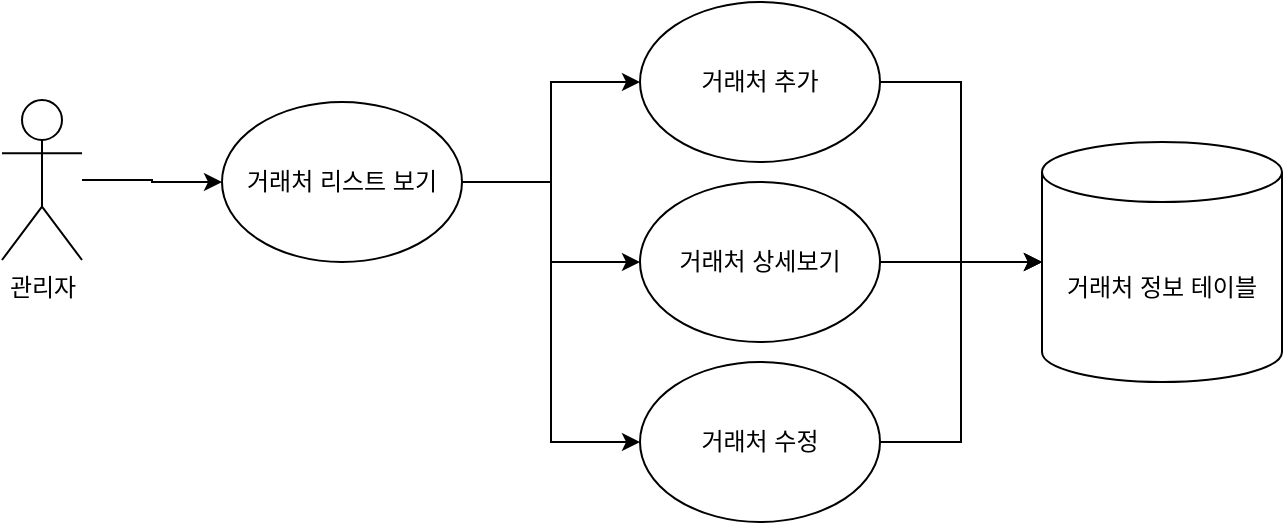 <mxfile version="21.3.7" type="device">
  <diagram name="페이지-1" id="s3Gi-IUaLqUnBdrQD1ED">
    <mxGraphModel dx="1395" dy="657" grid="1" gridSize="10" guides="1" tooltips="1" connect="1" arrows="1" fold="1" page="1" pageScale="1" pageWidth="4681" pageHeight="3300" math="0" shadow="0">
      <root>
        <mxCell id="0" />
        <mxCell id="1" parent="0" />
        <mxCell id="hsQ2Z93O_LWTNkZIM1Nz-11" style="edgeStyle=orthogonalEdgeStyle;rounded=0;orthogonalLoop=1;jettySize=auto;html=1;entryX=0;entryY=0.5;entryDx=0;entryDy=0;" edge="1" parent="1" source="hsQ2Z93O_LWTNkZIM1Nz-1" target="hsQ2Z93O_LWTNkZIM1Nz-7">
          <mxGeometry relative="1" as="geometry" />
        </mxCell>
        <mxCell id="hsQ2Z93O_LWTNkZIM1Nz-1" value="관리자" style="shape=umlActor;verticalLabelPosition=bottom;verticalAlign=top;html=1;outlineConnect=0;" vertex="1" parent="1">
          <mxGeometry x="280" y="160" width="40" height="80" as="geometry" />
        </mxCell>
        <mxCell id="hsQ2Z93O_LWTNkZIM1Nz-12" style="edgeStyle=orthogonalEdgeStyle;rounded=0;orthogonalLoop=1;jettySize=auto;html=1;entryX=0;entryY=0.5;entryDx=0;entryDy=0;" edge="1" parent="1" source="hsQ2Z93O_LWTNkZIM1Nz-7" target="hsQ2Z93O_LWTNkZIM1Nz-8">
          <mxGeometry relative="1" as="geometry" />
        </mxCell>
        <mxCell id="hsQ2Z93O_LWTNkZIM1Nz-13" style="edgeStyle=orthogonalEdgeStyle;rounded=0;orthogonalLoop=1;jettySize=auto;html=1;entryX=0;entryY=0.5;entryDx=0;entryDy=0;" edge="1" parent="1" source="hsQ2Z93O_LWTNkZIM1Nz-7" target="hsQ2Z93O_LWTNkZIM1Nz-9">
          <mxGeometry relative="1" as="geometry" />
        </mxCell>
        <mxCell id="hsQ2Z93O_LWTNkZIM1Nz-14" style="edgeStyle=orthogonalEdgeStyle;rounded=0;orthogonalLoop=1;jettySize=auto;html=1;entryX=0;entryY=0.5;entryDx=0;entryDy=0;" edge="1" parent="1" source="hsQ2Z93O_LWTNkZIM1Nz-7" target="hsQ2Z93O_LWTNkZIM1Nz-10">
          <mxGeometry relative="1" as="geometry" />
        </mxCell>
        <mxCell id="hsQ2Z93O_LWTNkZIM1Nz-7" value="거래처 리스트 보기" style="ellipse;whiteSpace=wrap;html=1;" vertex="1" parent="1">
          <mxGeometry x="390" y="161" width="120" height="80" as="geometry" />
        </mxCell>
        <mxCell id="hsQ2Z93O_LWTNkZIM1Nz-18" style="edgeStyle=orthogonalEdgeStyle;rounded=0;orthogonalLoop=1;jettySize=auto;html=1;entryX=0;entryY=0.5;entryDx=0;entryDy=0;entryPerimeter=0;" edge="1" parent="1" source="hsQ2Z93O_LWTNkZIM1Nz-8" target="hsQ2Z93O_LWTNkZIM1Nz-15">
          <mxGeometry relative="1" as="geometry" />
        </mxCell>
        <mxCell id="hsQ2Z93O_LWTNkZIM1Nz-8" value="거래처 추가" style="ellipse;whiteSpace=wrap;html=1;" vertex="1" parent="1">
          <mxGeometry x="599" y="111" width="120" height="80" as="geometry" />
        </mxCell>
        <mxCell id="hsQ2Z93O_LWTNkZIM1Nz-16" style="edgeStyle=orthogonalEdgeStyle;rounded=0;orthogonalLoop=1;jettySize=auto;html=1;entryX=0;entryY=0.5;entryDx=0;entryDy=0;entryPerimeter=0;" edge="1" parent="1" source="hsQ2Z93O_LWTNkZIM1Nz-9" target="hsQ2Z93O_LWTNkZIM1Nz-15">
          <mxGeometry relative="1" as="geometry" />
        </mxCell>
        <mxCell id="hsQ2Z93O_LWTNkZIM1Nz-9" value="거래처 상세보기" style="ellipse;whiteSpace=wrap;html=1;" vertex="1" parent="1">
          <mxGeometry x="599" y="201" width="120" height="80" as="geometry" />
        </mxCell>
        <mxCell id="hsQ2Z93O_LWTNkZIM1Nz-17" style="edgeStyle=orthogonalEdgeStyle;rounded=0;orthogonalLoop=1;jettySize=auto;html=1;entryX=0;entryY=0.5;entryDx=0;entryDy=0;entryPerimeter=0;" edge="1" parent="1" source="hsQ2Z93O_LWTNkZIM1Nz-10" target="hsQ2Z93O_LWTNkZIM1Nz-15">
          <mxGeometry relative="1" as="geometry" />
        </mxCell>
        <mxCell id="hsQ2Z93O_LWTNkZIM1Nz-10" value="거래처 수정" style="ellipse;whiteSpace=wrap;html=1;" vertex="1" parent="1">
          <mxGeometry x="599" y="291" width="120" height="80" as="geometry" />
        </mxCell>
        <mxCell id="hsQ2Z93O_LWTNkZIM1Nz-15" value="거래처 정보 테이블" style="shape=cylinder3;whiteSpace=wrap;html=1;boundedLbl=1;backgroundOutline=1;size=15;" vertex="1" parent="1">
          <mxGeometry x="800" y="181" width="120" height="120" as="geometry" />
        </mxCell>
      </root>
    </mxGraphModel>
  </diagram>
</mxfile>
